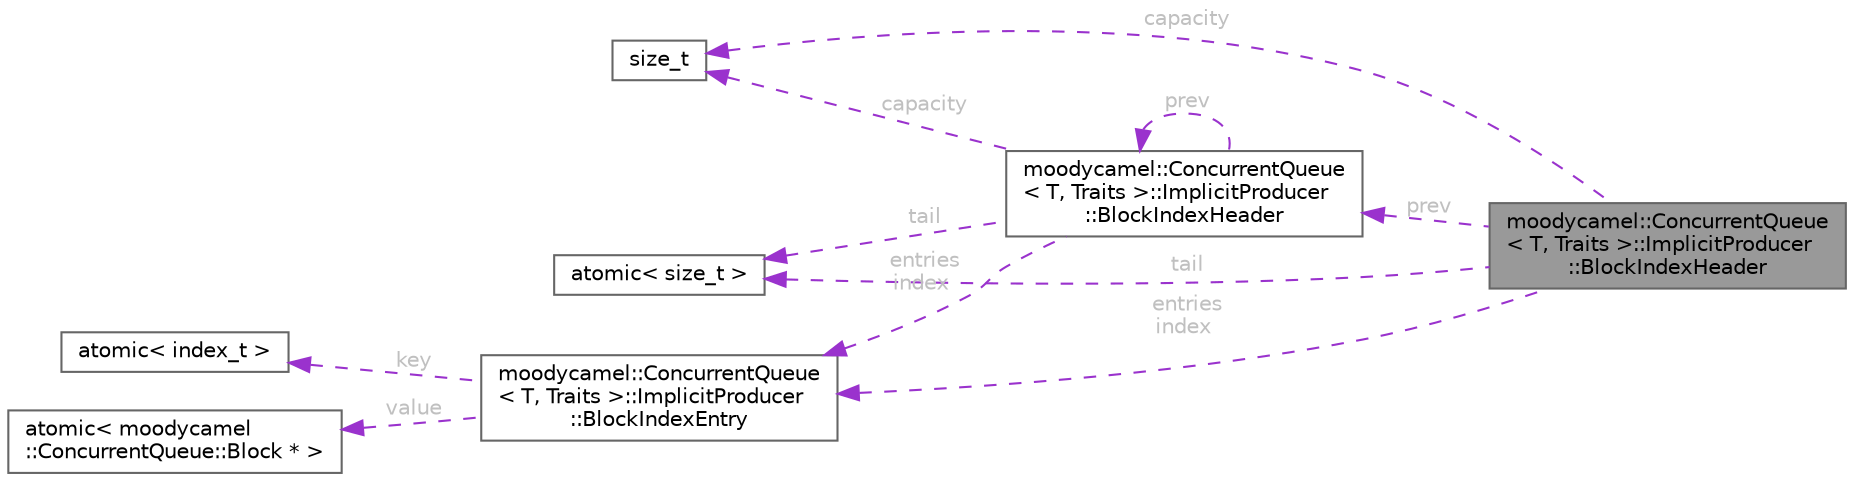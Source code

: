 digraph "moodycamel::ConcurrentQueue&lt; T, Traits &gt;::ImplicitProducer::BlockIndexHeader"
{
 // INTERACTIVE_SVG=YES
 // LATEX_PDF_SIZE
  bgcolor="transparent";
  edge [fontname=Helvetica,fontsize=10,labelfontname=Helvetica,labelfontsize=10];
  node [fontname=Helvetica,fontsize=10,shape=box,height=0.2,width=0.4];
  rankdir="LR";
  Node1 [id="Node000001",label="moodycamel::ConcurrentQueue\l\< T, Traits \>::ImplicitProducer\l::BlockIndexHeader",height=0.2,width=0.4,color="gray40", fillcolor="grey60", style="filled", fontcolor="black",tooltip=" "];
  Node2 -> Node1 [id="edge1_Node000001_Node000002",dir="back",color="darkorchid3",style="dashed",tooltip=" ",label=" capacity",fontcolor="grey" ];
  Node2 [id="Node000002",label="size_t",height=0.2,width=0.4,color="gray40", fillcolor="white", style="filled",tooltip=" "];
  Node3 -> Node1 [id="edge2_Node000001_Node000003",dir="back",color="darkorchid3",style="dashed",tooltip=" ",label=" tail",fontcolor="grey" ];
  Node3 [id="Node000003",label="atomic\< size_t \>",height=0.2,width=0.4,color="gray40", fillcolor="white", style="filled",tooltip=" "];
  Node4 -> Node1 [id="edge3_Node000001_Node000004",dir="back",color="darkorchid3",style="dashed",tooltip=" ",label=" entries\nindex",fontcolor="grey" ];
  Node4 [id="Node000004",label="moodycamel::ConcurrentQueue\l\< T, Traits \>::ImplicitProducer\l::BlockIndexEntry",height=0.2,width=0.4,color="gray40", fillcolor="white", style="filled",URL="$d4/d50/structmoodycamel_1_1ConcurrentQueue_1_1ImplicitProducer_1_1BlockIndexEntry.html",tooltip=" "];
  Node5 -> Node4 [id="edge4_Node000004_Node000005",dir="back",color="darkorchid3",style="dashed",tooltip=" ",label=" key",fontcolor="grey" ];
  Node5 [id="Node000005",label="atomic\< index_t \>",height=0.2,width=0.4,color="gray40", fillcolor="white", style="filled",tooltip=" "];
  Node6 -> Node4 [id="edge5_Node000004_Node000006",dir="back",color="darkorchid3",style="dashed",tooltip=" ",label=" value",fontcolor="grey" ];
  Node6 [id="Node000006",label="atomic\< moodycamel\l::ConcurrentQueue::Block * \>",height=0.2,width=0.4,color="gray40", fillcolor="white", style="filled",tooltip=" "];
  Node7 -> Node1 [id="edge6_Node000001_Node000007",dir="back",color="darkorchid3",style="dashed",tooltip=" ",label=" prev",fontcolor="grey" ];
  Node7 [id="Node000007",label="moodycamel::ConcurrentQueue\l\< T, Traits \>::ImplicitProducer\l::BlockIndexHeader",height=0.2,width=0.4,color="gray40", fillcolor="white", style="filled",URL="$d9/d83/structmoodycamel_1_1ConcurrentQueue_1_1ImplicitProducer_1_1BlockIndexHeader.html",tooltip=" "];
  Node2 -> Node7 [id="edge7_Node000007_Node000002",dir="back",color="darkorchid3",style="dashed",tooltip=" ",label=" capacity",fontcolor="grey" ];
  Node3 -> Node7 [id="edge8_Node000007_Node000003",dir="back",color="darkorchid3",style="dashed",tooltip=" ",label=" tail",fontcolor="grey" ];
  Node4 -> Node7 [id="edge9_Node000007_Node000004",dir="back",color="darkorchid3",style="dashed",tooltip=" ",label=" entries\nindex",fontcolor="grey" ];
  Node7 -> Node7 [id="edge10_Node000007_Node000007",dir="back",color="darkorchid3",style="dashed",tooltip=" ",label=" prev",fontcolor="grey" ];
}
